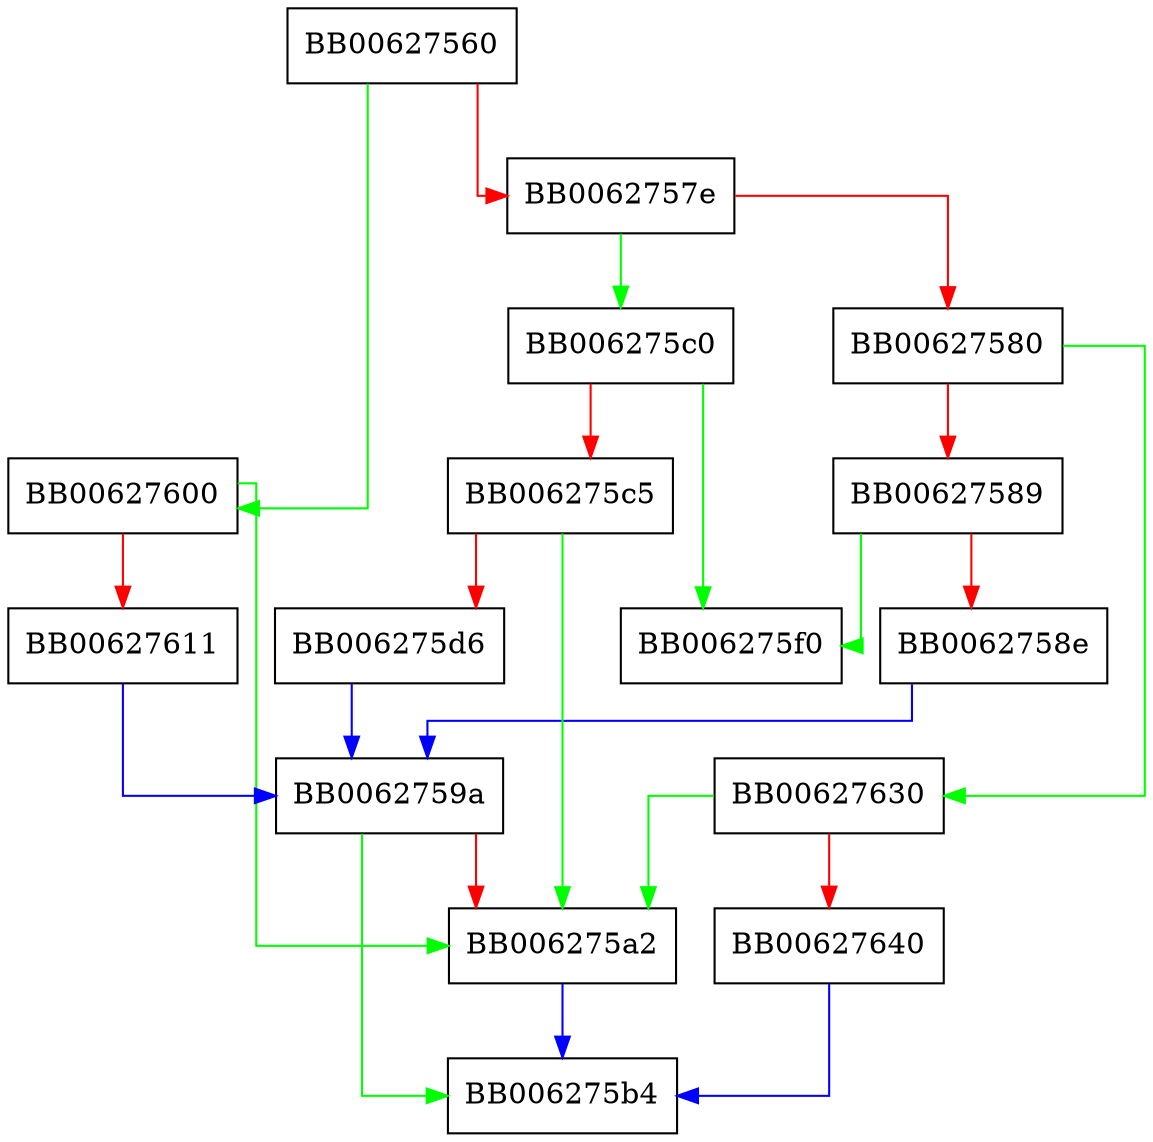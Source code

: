 digraph PKCS7_stream {
  node [shape="box"];
  graph [splines=ortho];
  BB00627560 -> BB00627600 [color="green"];
  BB00627560 -> BB0062757e [color="red"];
  BB0062757e -> BB006275c0 [color="green"];
  BB0062757e -> BB00627580 [color="red"];
  BB00627580 -> BB00627630 [color="green"];
  BB00627580 -> BB00627589 [color="red"];
  BB00627589 -> BB006275f0 [color="green"];
  BB00627589 -> BB0062758e [color="red"];
  BB0062758e -> BB0062759a [color="blue"];
  BB0062759a -> BB006275b4 [color="green"];
  BB0062759a -> BB006275a2 [color="red"];
  BB006275a2 -> BB006275b4 [color="blue"];
  BB006275c0 -> BB006275f0 [color="green"];
  BB006275c0 -> BB006275c5 [color="red"];
  BB006275c5 -> BB006275a2 [color="green"];
  BB006275c5 -> BB006275d6 [color="red"];
  BB006275d6 -> BB0062759a [color="blue"];
  BB00627600 -> BB006275a2 [color="green"];
  BB00627600 -> BB00627611 [color="red"];
  BB00627611 -> BB0062759a [color="blue"];
  BB00627630 -> BB006275a2 [color="green"];
  BB00627630 -> BB00627640 [color="red"];
  BB00627640 -> BB006275b4 [color="blue"];
}